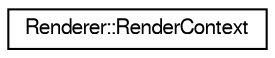 digraph "Graphical Class Hierarchy"
{
  edge [fontname="FreeSans",fontsize="10",labelfontname="FreeSans",labelfontsize="10"];
  node [fontname="FreeSans",fontsize="10",shape=record];
  rankdir="LR";
  Node1 [label="Renderer::RenderContext",height=0.2,width=0.4,color="black", fillcolor="white", style="filled",URL="$structRenderer_1_1RenderContext.html",tooltip="The RendererContext class is a convenience class that allows us to pass around scene information..."];
}
